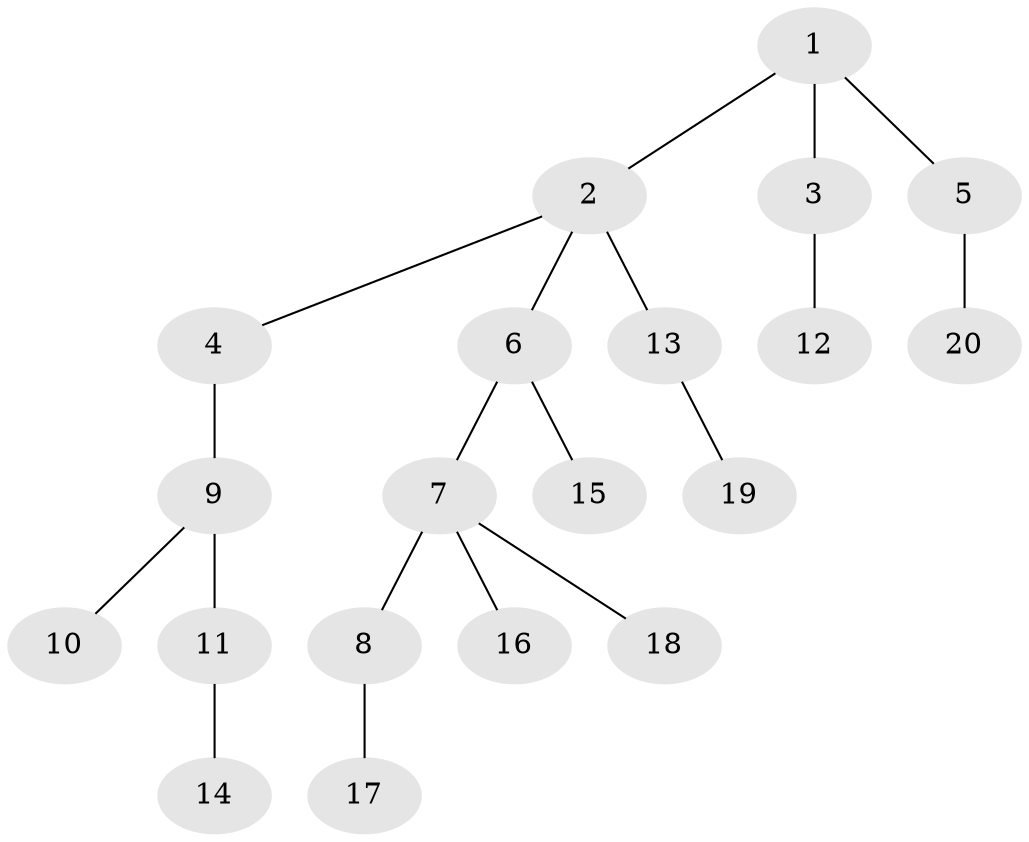 // Generated by graph-tools (version 1.1) at 2025/46/02/15/25 05:46:28]
// undirected, 20 vertices, 19 edges
graph export_dot {
graph [start="1"]
  node [color=gray90,style=filled];
  1;
  2;
  3;
  4;
  5;
  6;
  7;
  8;
  9;
  10;
  11;
  12;
  13;
  14;
  15;
  16;
  17;
  18;
  19;
  20;
  1 -- 2;
  1 -- 3;
  1 -- 5;
  2 -- 4;
  2 -- 6;
  2 -- 13;
  3 -- 12;
  4 -- 9;
  5 -- 20;
  6 -- 7;
  6 -- 15;
  7 -- 8;
  7 -- 16;
  7 -- 18;
  8 -- 17;
  9 -- 10;
  9 -- 11;
  11 -- 14;
  13 -- 19;
}
